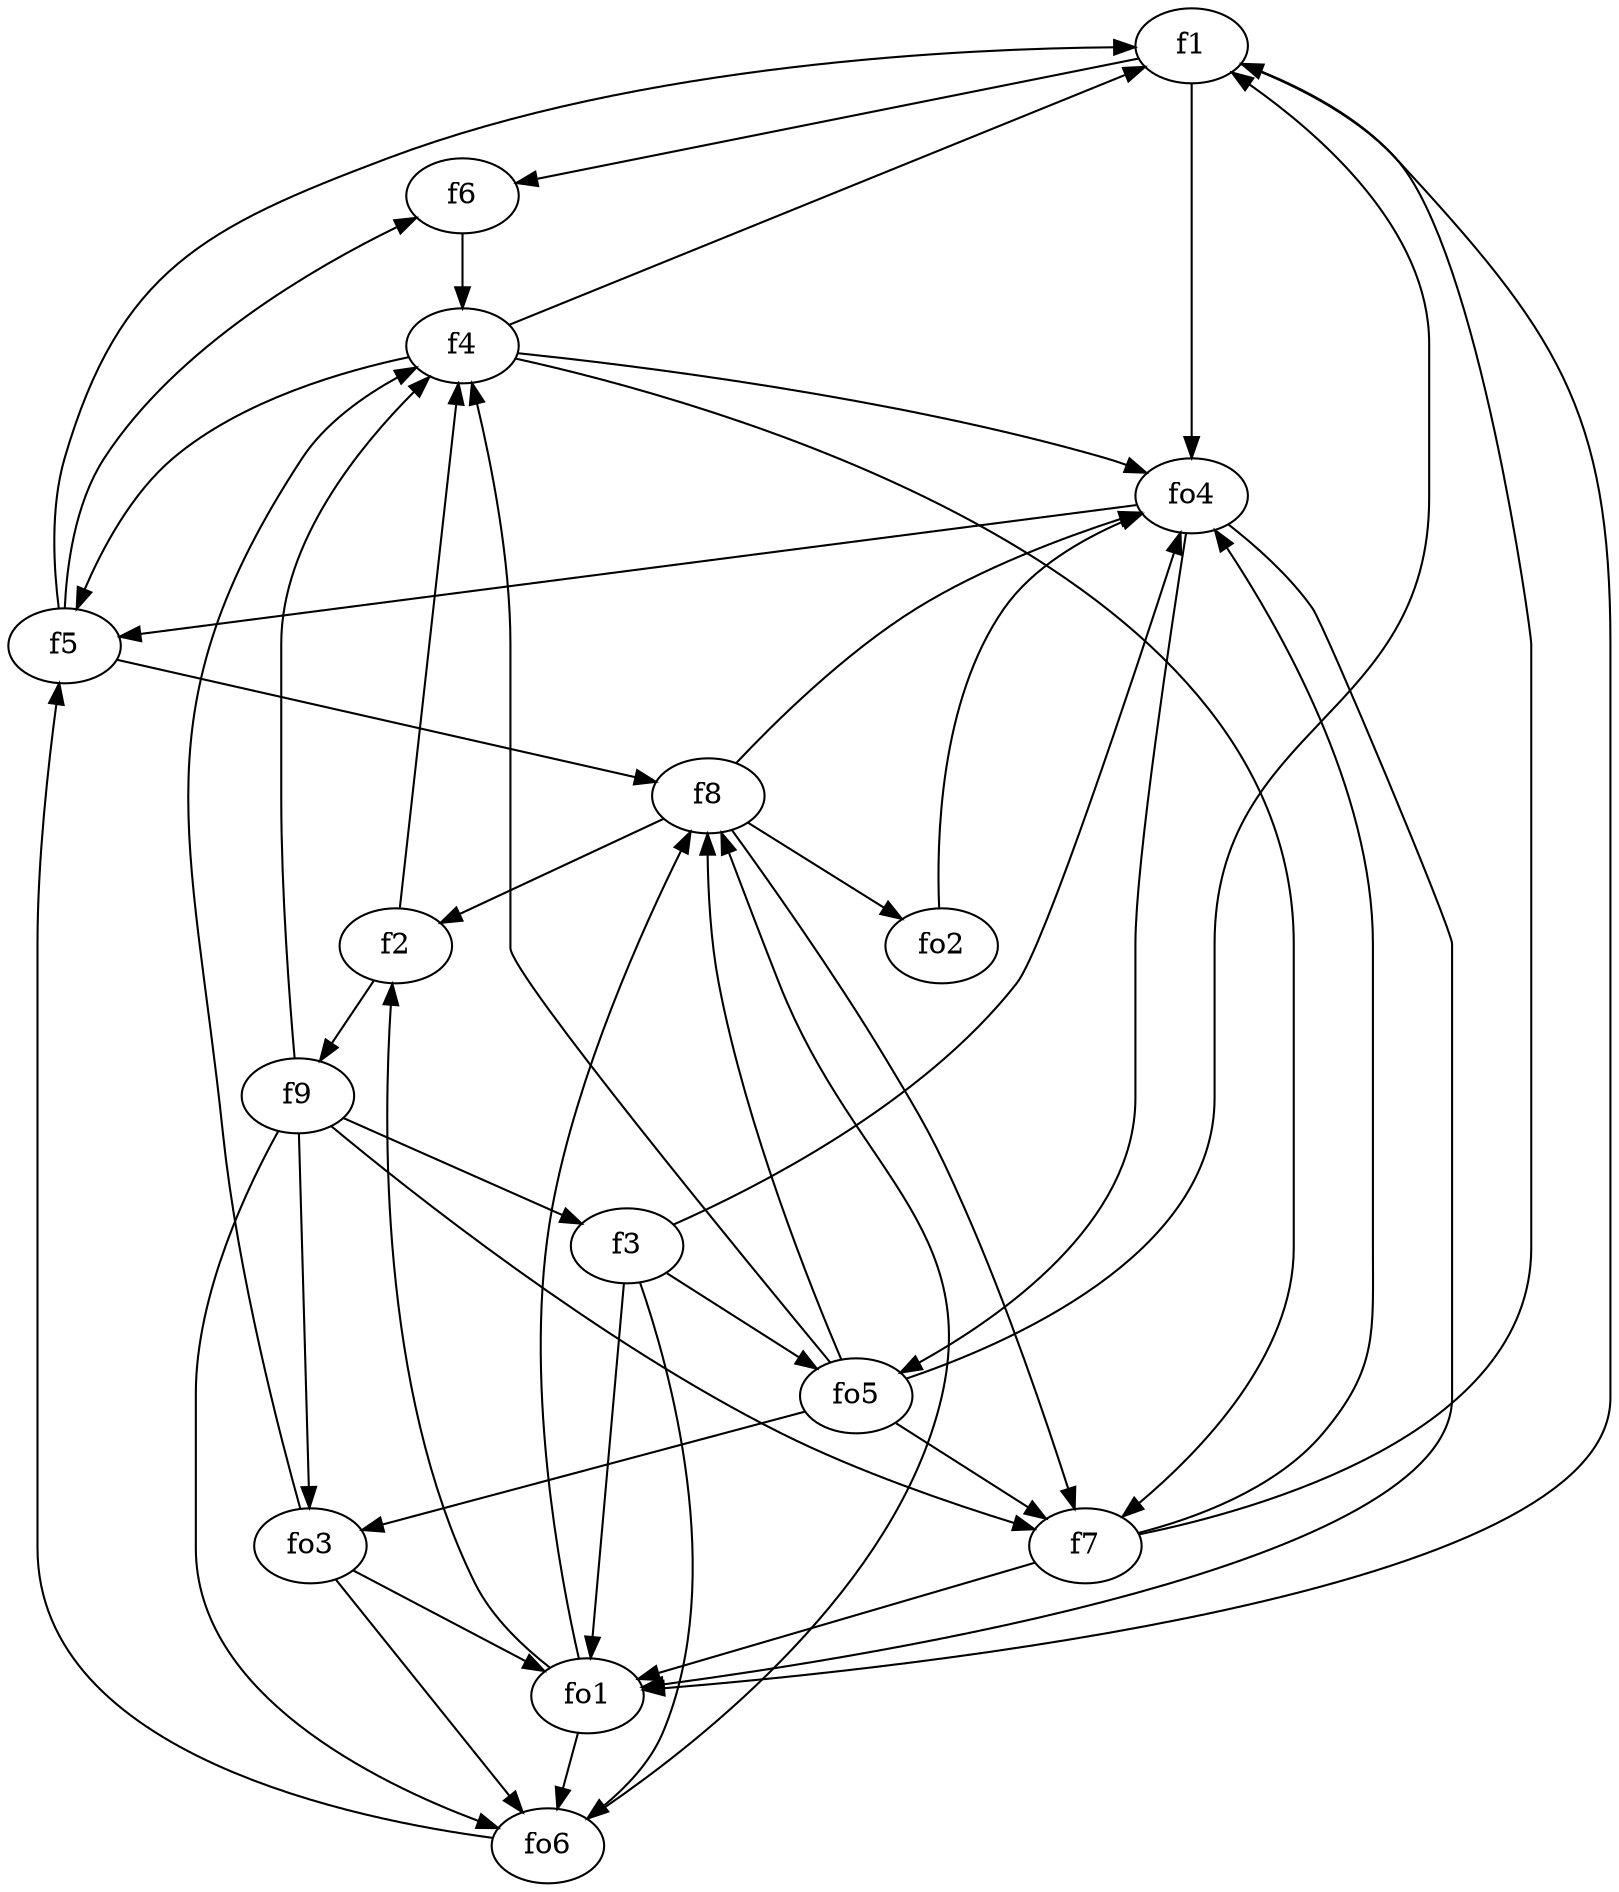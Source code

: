 strict digraph  {
f1;
f2;
f3;
f4;
f5;
f6;
f7;
f8;
f9;
fo1;
fo2;
fo3;
fo4;
fo5;
fo6;
f1 -> f6  [weight=2];
f1 -> fo1  [weight=2];
f1 -> fo4  [weight=2];
f2 -> f9  [weight=2];
f2 -> f4  [weight=2];
f3 -> fo1  [weight=2];
f3 -> fo6  [weight=2];
f3 -> fo4  [weight=2];
f3 -> fo5  [weight=2];
f4 -> f5  [weight=2];
f4 -> f1  [weight=2];
f4 -> fo4  [weight=2];
f4 -> f7  [weight=2];
f5 -> f8  [weight=2];
f5 -> f1  [weight=2];
f5 -> f6  [weight=2];
f6 -> f4  [weight=2];
f7 -> fo1  [weight=2];
f7 -> f1  [weight=2];
f7 -> fo4  [weight=2];
f8 -> f2  [weight=2];
f8 -> f7  [weight=2];
f8 -> fo2  [weight=2];
f8 -> fo4  [weight=2];
f9 -> fo3  [weight=2];
f9 -> f7  [weight=2];
f9 -> f3  [weight=2];
f9 -> fo6  [weight=2];
f9 -> f4  [weight=2];
fo1 -> f2  [weight=2];
fo1 -> f8  [weight=2];
fo1 -> fo6  [weight=2];
fo2 -> fo4  [weight=2];
fo3 -> fo6  [weight=2];
fo3 -> f4  [weight=2];
fo3 -> fo1  [weight=2];
fo4 -> fo5  [weight=2];
fo4 -> f5  [weight=2];
fo4 -> fo1  [weight=2];
fo5 -> fo3  [weight=2];
fo5 -> f7  [weight=2];
fo5 -> f8  [weight=2];
fo5 -> f4  [weight=2];
fo5 -> f1  [weight=2];
fo6 -> f8  [weight=2];
fo6 -> f5  [weight=2];
}
